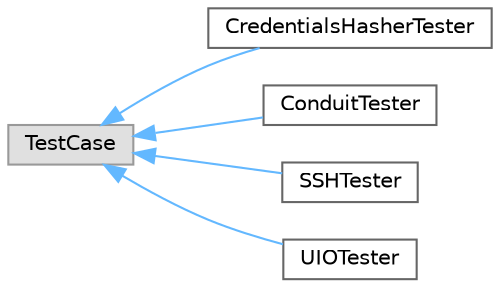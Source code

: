 digraph "Graphical Class Hierarchy"
{
 // LATEX_PDF_SIZE
  bgcolor="transparent";
  edge [fontname=Helvetica,fontsize=10,labelfontname=Helvetica,labelfontsize=10];
  node [fontname=Helvetica,fontsize=10,shape=box,height=0.2,width=0.4];
  rankdir="LR";
  Node0 [id="Node000000",label="TestCase",height=0.2,width=0.4,color="grey60", fillcolor="#E0E0E0", style="filled",tooltip=" "];
  Node0 -> Node1 [id="edge64_Node000000_Node000001",dir="back",color="steelblue1",style="solid",tooltip=" "];
  Node1 [id="Node000001",label="CredentialsHasherTester",height=0.2,width=0.4,color="grey40", fillcolor="white", style="filled",URL="$classbokeh__auth__test_1_1CredentialsHasherTester.html",tooltip=" "];
  Node0 -> Node2 [id="edge65_Node000000_Node000002",dir="back",color="steelblue1",style="solid",tooltip=" "];
  Node2 [id="Node000002",label="ConduitTester",height=0.2,width=0.4,color="grey40", fillcolor="white", style="filled",URL="$classtest__conduit_1_1ConduitTester.html",tooltip=" "];
  Node0 -> Node3 [id="edge66_Node000000_Node000003",dir="back",color="steelblue1",style="solid",tooltip=" "];
  Node3 [id="Node000003",label="SSHTester",height=0.2,width=0.4,color="grey40", fillcolor="white", style="filled",URL="$classtest__ssh_1_1SSHTester.html",tooltip=" "];
  Node0 -> Node4 [id="edge67_Node000000_Node000004",dir="back",color="steelblue1",style="solid",tooltip=" "];
  Node4 [id="Node000004",label="UIOTester",height=0.2,width=0.4,color="grey40", fillcolor="white", style="filled",URL="$classuio__test_1_1UIOTester.html",tooltip=" "];
}
